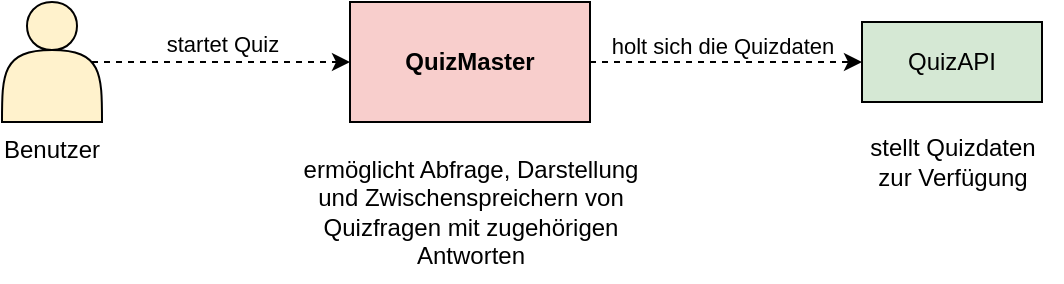 <mxfile version="21.5.1" type="github">
  <diagram name="Seite-1" id="c1dzLFRzeHo-qwZXP59P">
    <mxGraphModel dx="1050" dy="538" grid="1" gridSize="10" guides="1" tooltips="1" connect="1" arrows="1" fold="1" page="1" pageScale="1" pageWidth="827" pageHeight="1169" math="0" shadow="0">
      <root>
        <mxCell id="0" />
        <mxCell id="1" parent="0" />
        <mxCell id="B2U6q-5QIGLSwIAsgYjk-8" style="edgeStyle=orthogonalEdgeStyle;rounded=0;orthogonalLoop=1;jettySize=auto;html=1;exitX=1;exitY=0.5;exitDx=0;exitDy=0;entryX=0;entryY=0.5;entryDx=0;entryDy=0;fontColor=#000000;strokeColor=#000000;dashed=1;" parent="1" source="nRxhFtLmPuZJ_PnHPkGs-1" target="B2U6q-5QIGLSwIAsgYjk-2" edge="1">
          <mxGeometry relative="1" as="geometry" />
        </mxCell>
        <mxCell id="B2U6q-5QIGLSwIAsgYjk-9" value="holt sich die Quizdaten" style="edgeLabel;html=1;align=center;verticalAlign=bottom;resizable=0;points=[];fontColor=#000000;labelPosition=center;verticalLabelPosition=top;" parent="B2U6q-5QIGLSwIAsgYjk-8" vertex="1" connectable="0">
          <mxGeometry x="-0.191" y="-4" relative="1" as="geometry">
            <mxPoint x="11" y="-4" as="offset" />
          </mxGeometry>
        </mxCell>
        <mxCell id="nRxhFtLmPuZJ_PnHPkGs-1" value="QuizMaster" style="rounded=0;whiteSpace=wrap;html=1;fontStyle=1;fillColor=#f8cecc;strokeColor=#000000;" parent="1" vertex="1">
          <mxGeometry x="354" y="70" width="120" height="60" as="geometry" />
        </mxCell>
        <mxCell id="B2U6q-5QIGLSwIAsgYjk-2" value="QuizAPI" style="rounded=0;whiteSpace=wrap;html=1;fillColor=#d5e8d4;strokeColor=#000000;" parent="1" vertex="1">
          <mxGeometry x="610" y="80" width="90" height="40" as="geometry" />
        </mxCell>
        <mxCell id="B2U6q-5QIGLSwIAsgYjk-4" value="startet Quiz" style="edgeStyle=orthogonalEdgeStyle;rounded=0;orthogonalLoop=1;jettySize=auto;html=1;exitX=0.9;exitY=0.5;exitDx=0;exitDy=0;exitPerimeter=0;entryX=0;entryY=0.5;entryDx=0;entryDy=0;fontColor=#000000;strokeColor=#000000;labelPosition=center;verticalLabelPosition=top;align=center;verticalAlign=bottom;dashed=1;" parent="1" source="B2U6q-5QIGLSwIAsgYjk-3" target="nRxhFtLmPuZJ_PnHPkGs-1" edge="1">
          <mxGeometry relative="1" as="geometry" />
        </mxCell>
        <mxCell id="B2U6q-5QIGLSwIAsgYjk-3" value="Benutzer" style="shape=actor;whiteSpace=wrap;html=1;labelPosition=center;verticalLabelPosition=bottom;align=center;verticalAlign=top;fillColor=#fff2cc;strokeColor=#000000;" parent="1" vertex="1">
          <mxGeometry x="180" y="70" width="50" height="60" as="geometry" />
        </mxCell>
        <mxCell id="B2U6q-5QIGLSwIAsgYjk-10" value="&lt;div&gt;ermöglicht Abfrage, Darstellung&lt;/div&gt;&lt;div&gt;und Zwischenspreichern von&lt;/div&gt;&lt;div&gt;Quizfragen mit zugehörigen&lt;/div&gt;&lt;div&gt;Antworten &lt;/div&gt;" style="text;html=1;align=center;verticalAlign=middle;resizable=0;points=[];autosize=1;strokeColor=none;fillColor=none;fontColor=#000000;" parent="1" vertex="1">
          <mxGeometry x="319" y="140" width="190" height="70" as="geometry" />
        </mxCell>
        <mxCell id="B2U6q-5QIGLSwIAsgYjk-11" value="&lt;div&gt;stellt Quizdaten&lt;/div&gt;&lt;div&gt;zur Verfügung&lt;/div&gt;" style="text;html=1;align=center;verticalAlign=middle;resizable=0;points=[];autosize=1;strokeColor=none;fillColor=none;fontColor=#000000;" parent="1" vertex="1">
          <mxGeometry x="600" y="130" width="110" height="40" as="geometry" />
        </mxCell>
      </root>
    </mxGraphModel>
  </diagram>
</mxfile>
